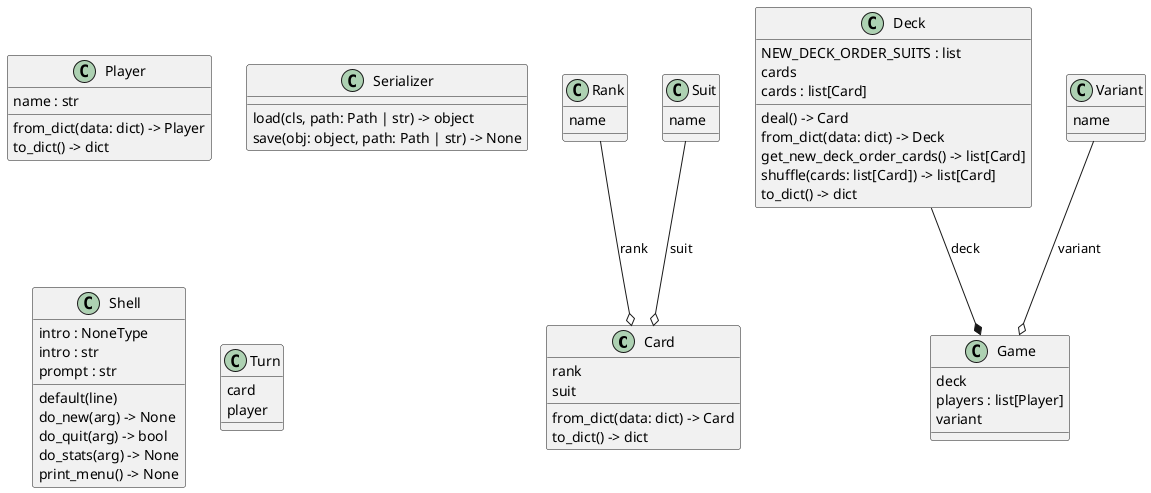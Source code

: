 @startuml classes_war
set namespaceSeparator none
class "Card" as models.card.Card {
  rank
  suit
  from_dict(data: dict) -> Card
  to_dict() -> dict
}
class "Deck" as models.deck.Deck {
  NEW_DECK_ORDER_SUITS : list
  cards
  cards : list[Card]
  deal() -> Card
  from_dict(data: dict) -> Deck
  get_new_deck_order_cards() -> list[Card]
  shuffle(cards: list[Card]) -> list[Card]
  to_dict() -> dict
}
class "Game" as models.game.Game {
  deck
  players : list[Player]
  variant
}
class "Player" as models.player.Player {
  name : str
  from_dict(data: dict) -> Player
  to_dict() -> dict
}
class "Rank" as enums.rank.Rank {
  name
}
class "Serializer" as utils.serializer.Serializer {
  load(cls, path: Path | str) -> object
  save(obj: object, path: Path | str) -> None
}
class "Shell" as models.shell.Shell {
  intro : NoneType
  intro : str
  prompt : str
  default(line)
  do_new(arg) -> None
  do_quit(arg) -> bool
  do_stats(arg) -> None
  print_menu() -> None
}
class "Suit" as enums.suit.Suit {
  name
}
class "Turn" as models.turn.Turn {
  card
  player
}
class "Variant" as enums.variant.Variant {
  name
}
models.deck.Deck --* models.game.Game : deck
enums.rank.Rank --o models.card.Card : rank
enums.suit.Suit --o models.card.Card : suit
enums.variant.Variant --o models.game.Game : variant
@enduml
